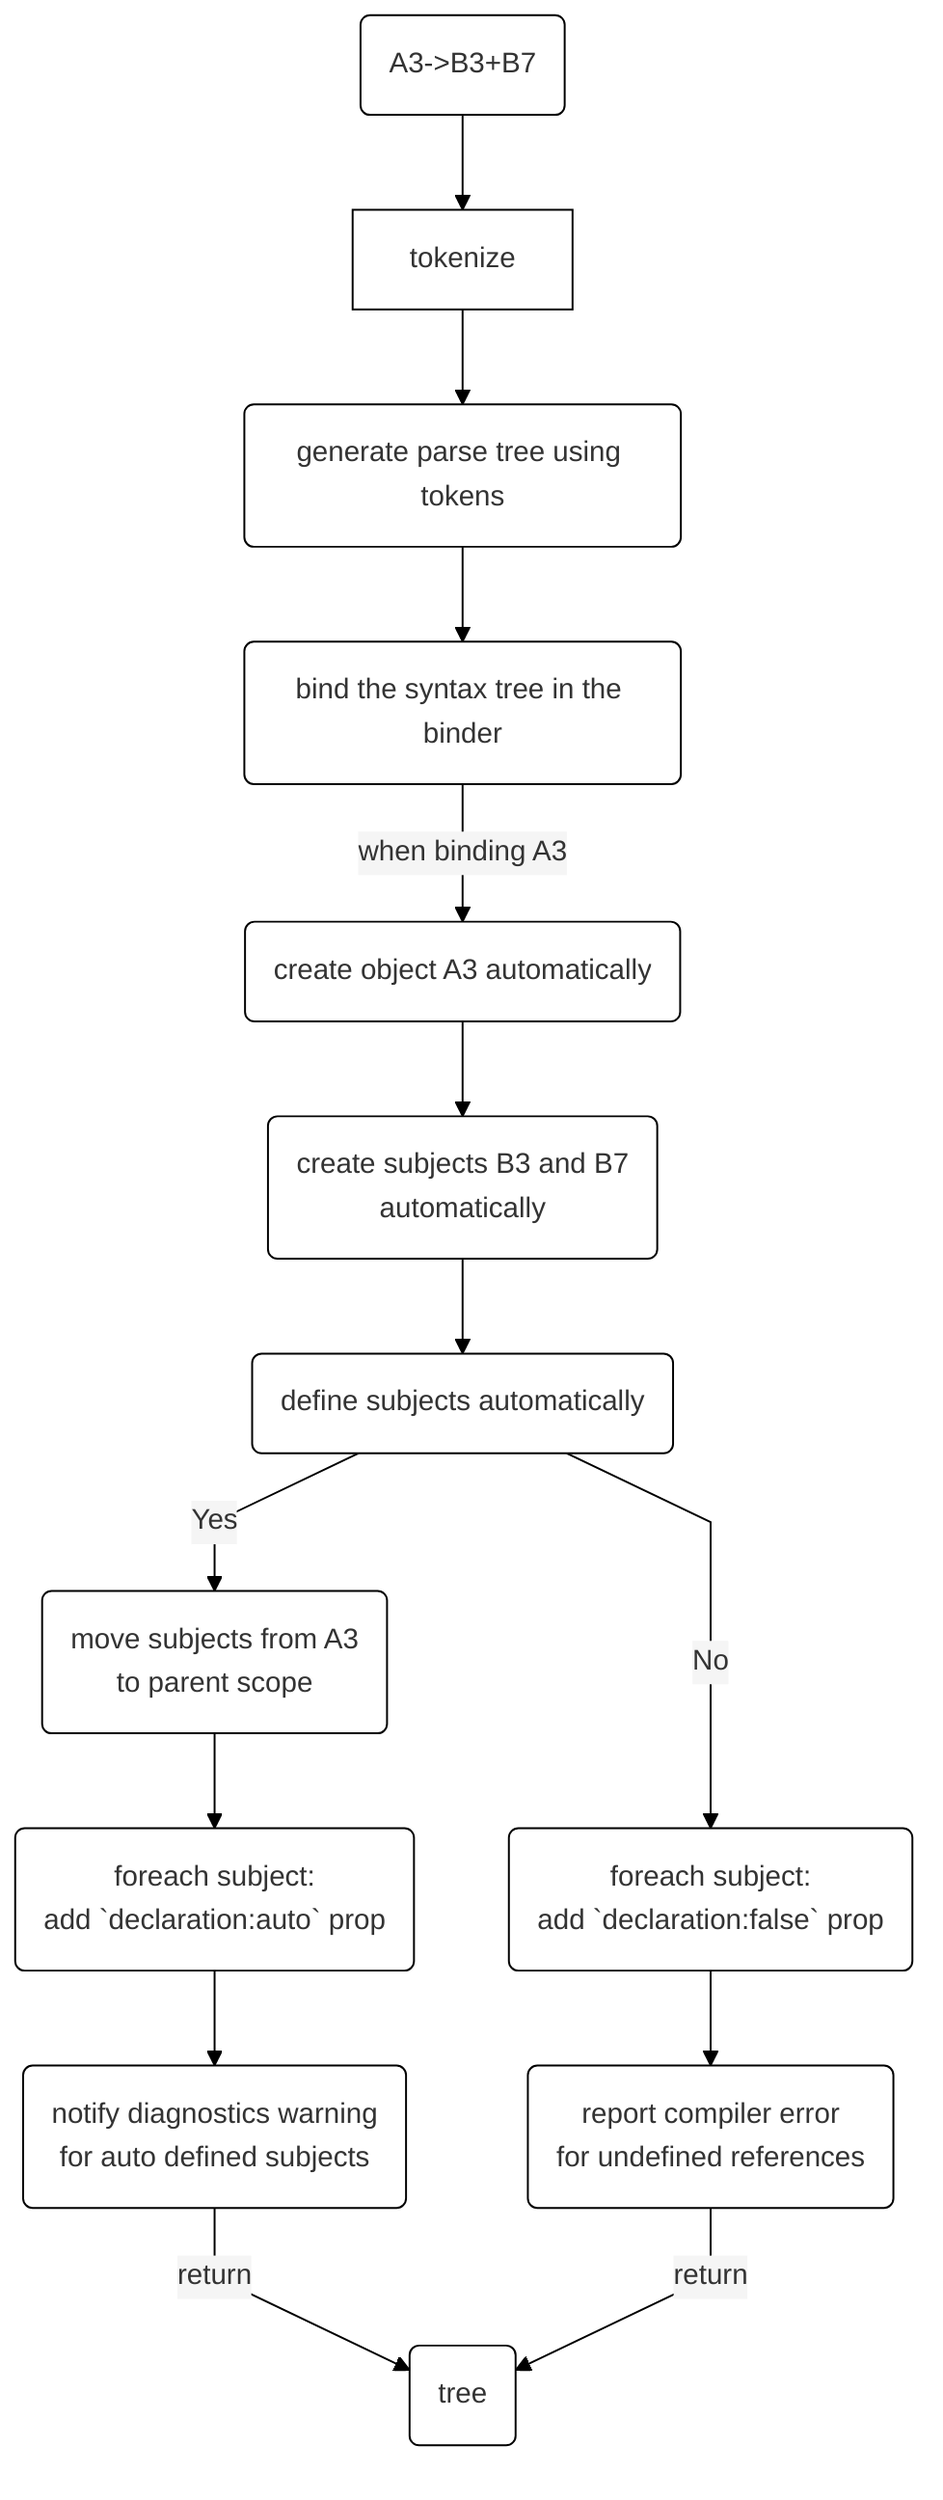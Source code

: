 %%{
  init: {
    'theme': 'base',
    'flowchart': { 'curve': 'linear' },
    'themeVariables': {
      'darkMode': false,
      'primaryColor': '#ffaacc',
      'fontSize': '15px',
      'lineColor': '#000',
      'edgeLabelBackground': 'whitesmoke'
    }
  }
}%%

flowchart TD
    provideInput(A3->B3+B7)
    tokenize
    parseTokens(generate parse tree using tokens)
    binder(bind the syntax tree in the binder)
    createObject(create object A3 automatically)
    createSubjects(create subjects B3 and B7<br/>automatically)
    define(define subjects automatically)
    error(report compiler error <br/> for undefined references)
    move(move subjects from A3 <br/> to parent scope)
    type(foreach subject: <br/> add `declaration:auto` prop)
    notify(notify diagnostics warning <br/> for auto defined subjects)
    declarationFalse(foreach subject: <br/> add `declaration:false` prop)
    tree(tree)

    provideInput --> tokenize
    tokenize --> parseTokens
    parseTokens --> binder
    binder -->|when binding A3| createObject
    createObject --> createSubjects
    createSubjects --> define
    define -->|Yes| move
    move --> type
    type --> notify
    notify -->|return| tree
    define -->|No| declarationFalse 
    declarationFalse --> error 
    error -->|return| tree

    classDef default fill:transparent,stroke:#000